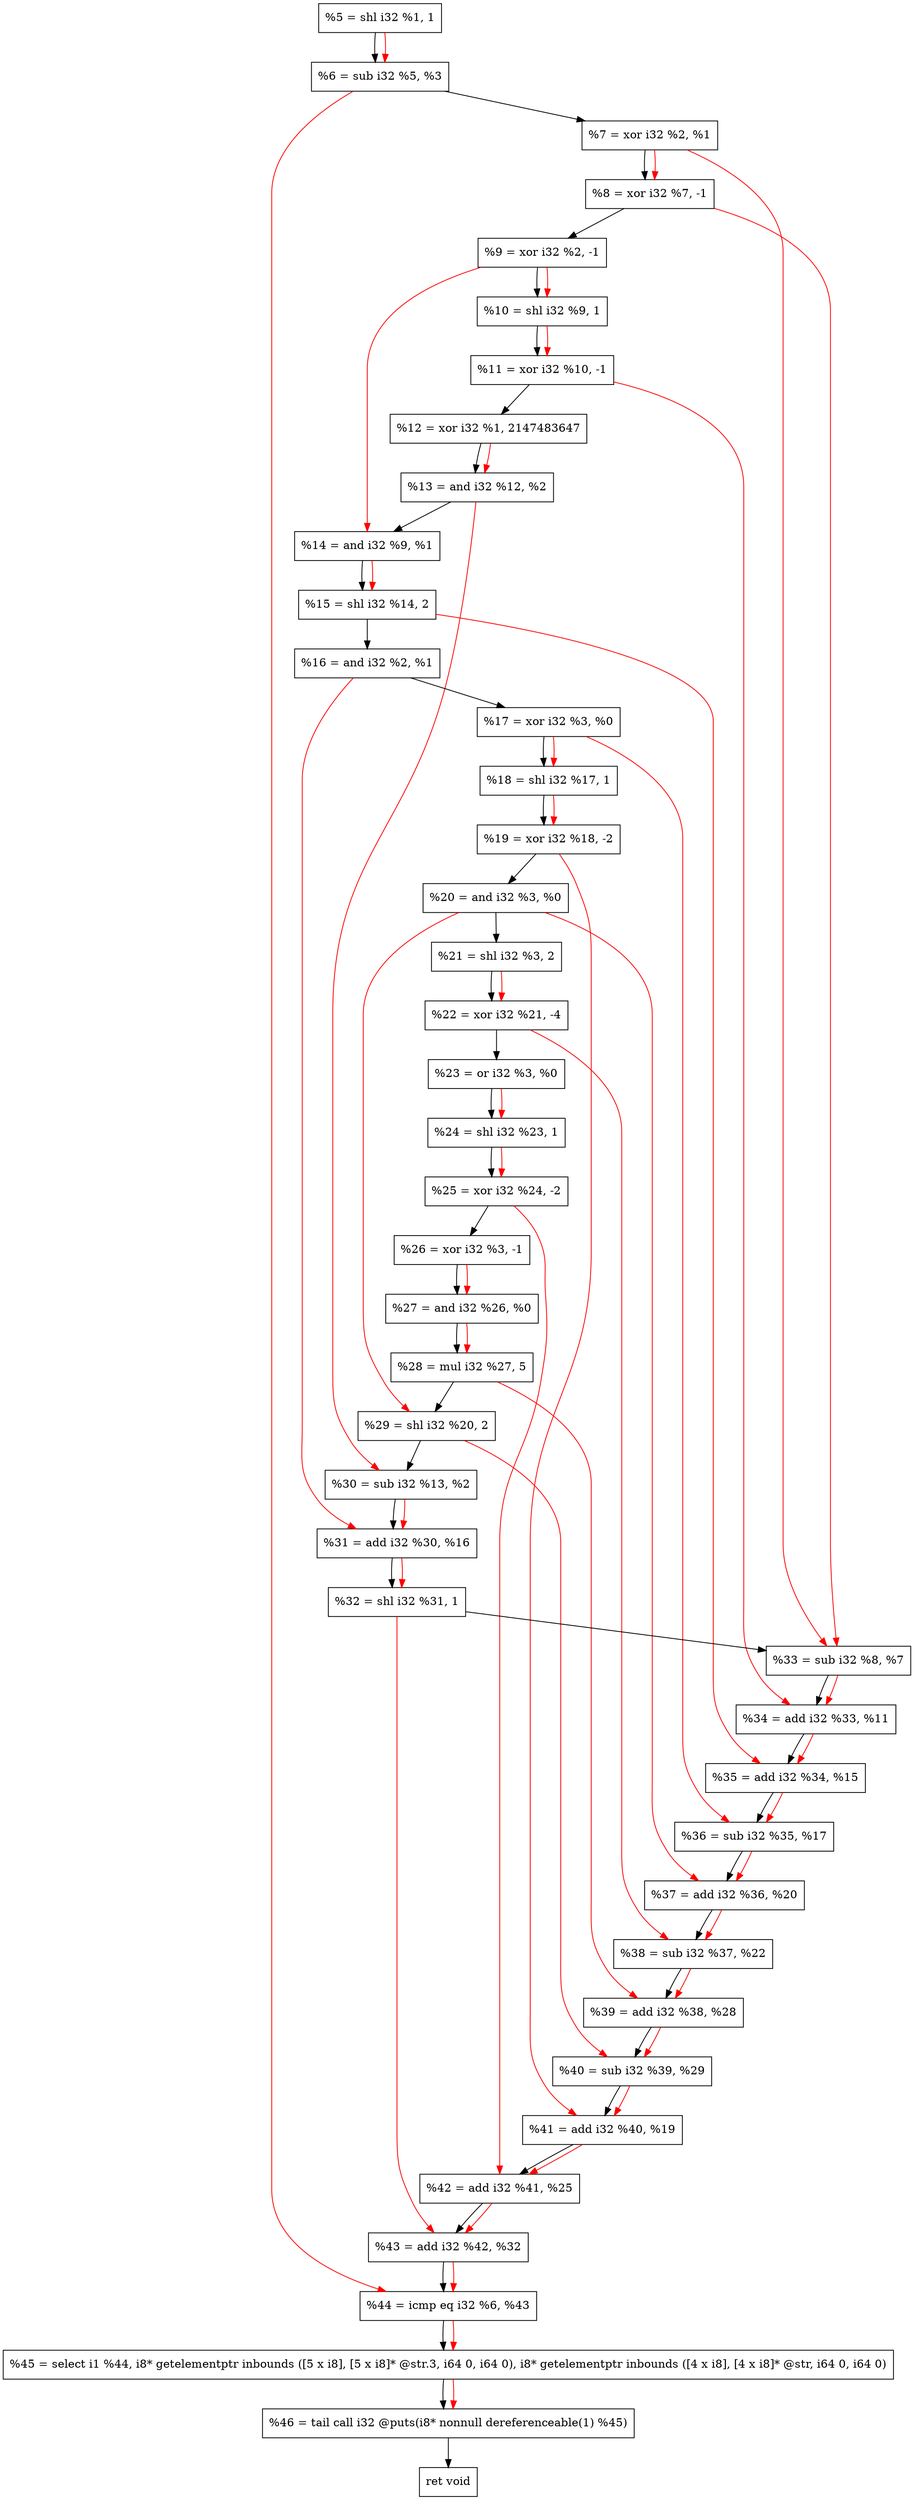 digraph "DFG for'crackme' function" {
	Node0x7c7130[shape=record, label="  %5 = shl i32 %1, 1"];
	Node0x7c71a0[shape=record, label="  %6 = sub i32 %5, %3"];
	Node0x7c7210[shape=record, label="  %7 = xor i32 %2, %1"];
	Node0x7c72b0[shape=record, label="  %8 = xor i32 %7, -1"];
	Node0x7c7320[shape=record, label="  %9 = xor i32 %2, -1"];
	Node0x7c7390[shape=record, label="  %10 = shl i32 %9, 1"];
	Node0x7c7400[shape=record, label="  %11 = xor i32 %10, -1"];
	Node0x7c74a0[shape=record, label="  %12 = xor i32 %1, 2147483647"];
	Node0x7c7510[shape=record, label="  %13 = and i32 %12, %2"];
	Node0x7c7580[shape=record, label="  %14 = and i32 %9, %1"];
	Node0x7c7620[shape=record, label="  %15 = shl i32 %14, 2"];
	Node0x7c7690[shape=record, label="  %16 = and i32 %2, %1"];
	Node0x7c7700[shape=record, label="  %17 = xor i32 %3, %0"];
	Node0x7c7770[shape=record, label="  %18 = shl i32 %17, 1"];
	Node0x7c7810[shape=record, label="  %19 = xor i32 %18, -2"];
	Node0x7c7880[shape=record, label="  %20 = and i32 %3, %0"];
	Node0x7c78f0[shape=record, label="  %21 = shl i32 %3, 2"];
	Node0x7c7990[shape=record, label="  %22 = xor i32 %21, -4"];
	Node0x7c7a00[shape=record, label="  %23 = or i32 %3, %0"];
	Node0x7c7a70[shape=record, label="  %24 = shl i32 %23, 1"];
	Node0x7c7ae0[shape=record, label="  %25 = xor i32 %24, -2"];
	Node0x7c7b50[shape=record, label="  %26 = xor i32 %3, -1"];
	Node0x7c7bc0[shape=record, label="  %27 = and i32 %26, %0"];
	Node0x7c7c60[shape=record, label="  %28 = mul i32 %27, 5"];
	Node0x7c7cd0[shape=record, label="  %29 = shl i32 %20, 2"];
	Node0x7c7d40[shape=record, label="  %30 = sub i32 %13, %2"];
	Node0x7c7db0[shape=record, label="  %31 = add i32 %30, %16"];
	Node0x7c7e20[shape=record, label="  %32 = shl i32 %31, 1"];
	Node0x7c80a0[shape=record, label="  %33 = sub i32 %8, %7"];
	Node0x7c8110[shape=record, label="  %34 = add i32 %33, %11"];
	Node0x7c8180[shape=record, label="  %35 = add i32 %34, %15"];
	Node0x7c81f0[shape=record, label="  %36 = sub i32 %35, %17"];
	Node0x7c8260[shape=record, label="  %37 = add i32 %36, %20"];
	Node0x7c82d0[shape=record, label="  %38 = sub i32 %37, %22"];
	Node0x7c8340[shape=record, label="  %39 = add i32 %38, %28"];
	Node0x7c83b0[shape=record, label="  %40 = sub i32 %39, %29"];
	Node0x7c8420[shape=record, label="  %41 = add i32 %40, %19"];
	Node0x7c8490[shape=record, label="  %42 = add i32 %41, %25"];
	Node0x7c8500[shape=record, label="  %43 = add i32 %42, %32"];
	Node0x7c8570[shape=record, label="  %44 = icmp eq i32 %6, %43"];
	Node0x767268[shape=record, label="  %45 = select i1 %44, i8* getelementptr inbounds ([5 x i8], [5 x i8]* @str.3, i64 0, i64 0), i8* getelementptr inbounds ([4 x i8], [4 x i8]* @str, i64 0, i64 0)"];
	Node0x7c8a10[shape=record, label="  %46 = tail call i32 @puts(i8* nonnull dereferenceable(1) %45)"];
	Node0x7c8a60[shape=record, label="  ret void"];
	Node0x7c7130 -> Node0x7c71a0;
	Node0x7c71a0 -> Node0x7c7210;
	Node0x7c7210 -> Node0x7c72b0;
	Node0x7c72b0 -> Node0x7c7320;
	Node0x7c7320 -> Node0x7c7390;
	Node0x7c7390 -> Node0x7c7400;
	Node0x7c7400 -> Node0x7c74a0;
	Node0x7c74a0 -> Node0x7c7510;
	Node0x7c7510 -> Node0x7c7580;
	Node0x7c7580 -> Node0x7c7620;
	Node0x7c7620 -> Node0x7c7690;
	Node0x7c7690 -> Node0x7c7700;
	Node0x7c7700 -> Node0x7c7770;
	Node0x7c7770 -> Node0x7c7810;
	Node0x7c7810 -> Node0x7c7880;
	Node0x7c7880 -> Node0x7c78f0;
	Node0x7c78f0 -> Node0x7c7990;
	Node0x7c7990 -> Node0x7c7a00;
	Node0x7c7a00 -> Node0x7c7a70;
	Node0x7c7a70 -> Node0x7c7ae0;
	Node0x7c7ae0 -> Node0x7c7b50;
	Node0x7c7b50 -> Node0x7c7bc0;
	Node0x7c7bc0 -> Node0x7c7c60;
	Node0x7c7c60 -> Node0x7c7cd0;
	Node0x7c7cd0 -> Node0x7c7d40;
	Node0x7c7d40 -> Node0x7c7db0;
	Node0x7c7db0 -> Node0x7c7e20;
	Node0x7c7e20 -> Node0x7c80a0;
	Node0x7c80a0 -> Node0x7c8110;
	Node0x7c8110 -> Node0x7c8180;
	Node0x7c8180 -> Node0x7c81f0;
	Node0x7c81f0 -> Node0x7c8260;
	Node0x7c8260 -> Node0x7c82d0;
	Node0x7c82d0 -> Node0x7c8340;
	Node0x7c8340 -> Node0x7c83b0;
	Node0x7c83b0 -> Node0x7c8420;
	Node0x7c8420 -> Node0x7c8490;
	Node0x7c8490 -> Node0x7c8500;
	Node0x7c8500 -> Node0x7c8570;
	Node0x7c8570 -> Node0x767268;
	Node0x767268 -> Node0x7c8a10;
	Node0x7c8a10 -> Node0x7c8a60;
edge [color=red]
	Node0x7c7130 -> Node0x7c71a0;
	Node0x7c7210 -> Node0x7c72b0;
	Node0x7c7320 -> Node0x7c7390;
	Node0x7c7390 -> Node0x7c7400;
	Node0x7c74a0 -> Node0x7c7510;
	Node0x7c7320 -> Node0x7c7580;
	Node0x7c7580 -> Node0x7c7620;
	Node0x7c7700 -> Node0x7c7770;
	Node0x7c7770 -> Node0x7c7810;
	Node0x7c78f0 -> Node0x7c7990;
	Node0x7c7a00 -> Node0x7c7a70;
	Node0x7c7a70 -> Node0x7c7ae0;
	Node0x7c7b50 -> Node0x7c7bc0;
	Node0x7c7bc0 -> Node0x7c7c60;
	Node0x7c7880 -> Node0x7c7cd0;
	Node0x7c7510 -> Node0x7c7d40;
	Node0x7c7d40 -> Node0x7c7db0;
	Node0x7c7690 -> Node0x7c7db0;
	Node0x7c7db0 -> Node0x7c7e20;
	Node0x7c72b0 -> Node0x7c80a0;
	Node0x7c7210 -> Node0x7c80a0;
	Node0x7c80a0 -> Node0x7c8110;
	Node0x7c7400 -> Node0x7c8110;
	Node0x7c8110 -> Node0x7c8180;
	Node0x7c7620 -> Node0x7c8180;
	Node0x7c8180 -> Node0x7c81f0;
	Node0x7c7700 -> Node0x7c81f0;
	Node0x7c81f0 -> Node0x7c8260;
	Node0x7c7880 -> Node0x7c8260;
	Node0x7c8260 -> Node0x7c82d0;
	Node0x7c7990 -> Node0x7c82d0;
	Node0x7c82d0 -> Node0x7c8340;
	Node0x7c7c60 -> Node0x7c8340;
	Node0x7c8340 -> Node0x7c83b0;
	Node0x7c7cd0 -> Node0x7c83b0;
	Node0x7c83b0 -> Node0x7c8420;
	Node0x7c7810 -> Node0x7c8420;
	Node0x7c8420 -> Node0x7c8490;
	Node0x7c7ae0 -> Node0x7c8490;
	Node0x7c8490 -> Node0x7c8500;
	Node0x7c7e20 -> Node0x7c8500;
	Node0x7c71a0 -> Node0x7c8570;
	Node0x7c8500 -> Node0x7c8570;
	Node0x7c8570 -> Node0x767268;
	Node0x767268 -> Node0x7c8a10;
}
